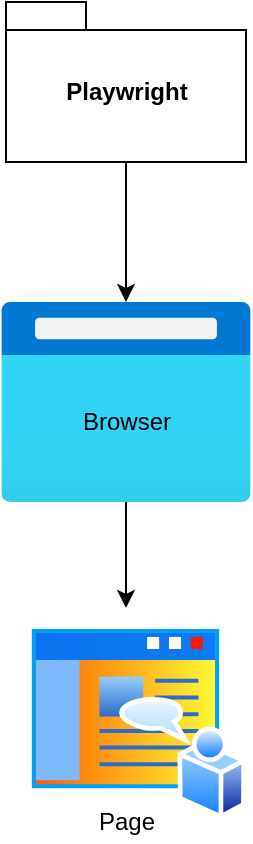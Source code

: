 <mxfile>
    <diagram id="NDBCtkuLpgBDVmOgMb0P" name="Page-1">
        <mxGraphModel dx="744" dy="636" grid="1" gridSize="10" guides="1" tooltips="1" connect="1" arrows="1" fold="1" page="1" pageScale="1" pageWidth="827" pageHeight="1169" math="0" shadow="0">
            <root>
                <mxCell id="0"/>
                <mxCell id="1" parent="0"/>
                <mxCell id="11" value="" style="group" connectable="0" vertex="1" parent="1">
                    <mxGeometry x="330" y="420" width="110" height="110" as="geometry"/>
                </mxCell>
                <mxCell id="9" value="" style="aspect=fixed;perimeter=ellipsePerimeter;html=1;align=center;shadow=0;dashed=0;spacingTop=3;image;image=img/lib/active_directory/home_page.svg;" vertex="1" parent="11">
                    <mxGeometry width="110" height="99" as="geometry"/>
                </mxCell>
                <mxCell id="10" value="Page" style="text;html=1;resizable=0;autosize=1;align=center;verticalAlign=middle;points=[];fillColor=none;strokeColor=none;rounded=0;" vertex="1" parent="11">
                    <mxGeometry x="30" y="90" width="40" height="20" as="geometry"/>
                </mxCell>
                <mxCell id="12" value="" style="group" connectable="0" vertex="1" parent="1">
                    <mxGeometry x="317.5" y="260" width="125" height="153" as="geometry"/>
                </mxCell>
                <mxCell id="7" style="edgeStyle=none;html=1;" edge="1" parent="12" source="5">
                    <mxGeometry relative="1" as="geometry">
                        <mxPoint x="62.5" y="153" as="targetPoint"/>
                    </mxGeometry>
                </mxCell>
                <mxCell id="5" value="" style="aspect=fixed;html=1;points=[];align=center;image;fontSize=12;image=img/lib/azure2/general/Browser.svg;" vertex="1" parent="12">
                    <mxGeometry width="125" height="100" as="geometry"/>
                </mxCell>
                <mxCell id="6" value="Browser" style="text;html=1;resizable=0;autosize=1;align=center;verticalAlign=middle;points=[];fillColor=none;strokeColor=none;rounded=0;" vertex="1" parent="12">
                    <mxGeometry x="32.5" y="50" width="60" height="20" as="geometry"/>
                </mxCell>
                <mxCell id="13" value="" style="group" parent="1" vertex="1" connectable="0">
                    <mxGeometry x="320" y="110" width="120" height="150" as="geometry"/>
                </mxCell>
                <mxCell id="4" style="edgeStyle=none;html=1;" parent="13" source="3" edge="1">
                    <mxGeometry relative="1" as="geometry">
                        <mxPoint x="60" y="150" as="targetPoint"/>
                    </mxGeometry>
                </mxCell>
                <mxCell id="3" value="Playwright" style="shape=folder;fontStyle=1;spacingTop=10;tabWidth=40;tabHeight=14;tabPosition=left;html=1;" parent="13" vertex="1">
                    <mxGeometry width="120" height="80" as="geometry"/>
                </mxCell>
            </root>
        </mxGraphModel>
    </diagram>
</mxfile>